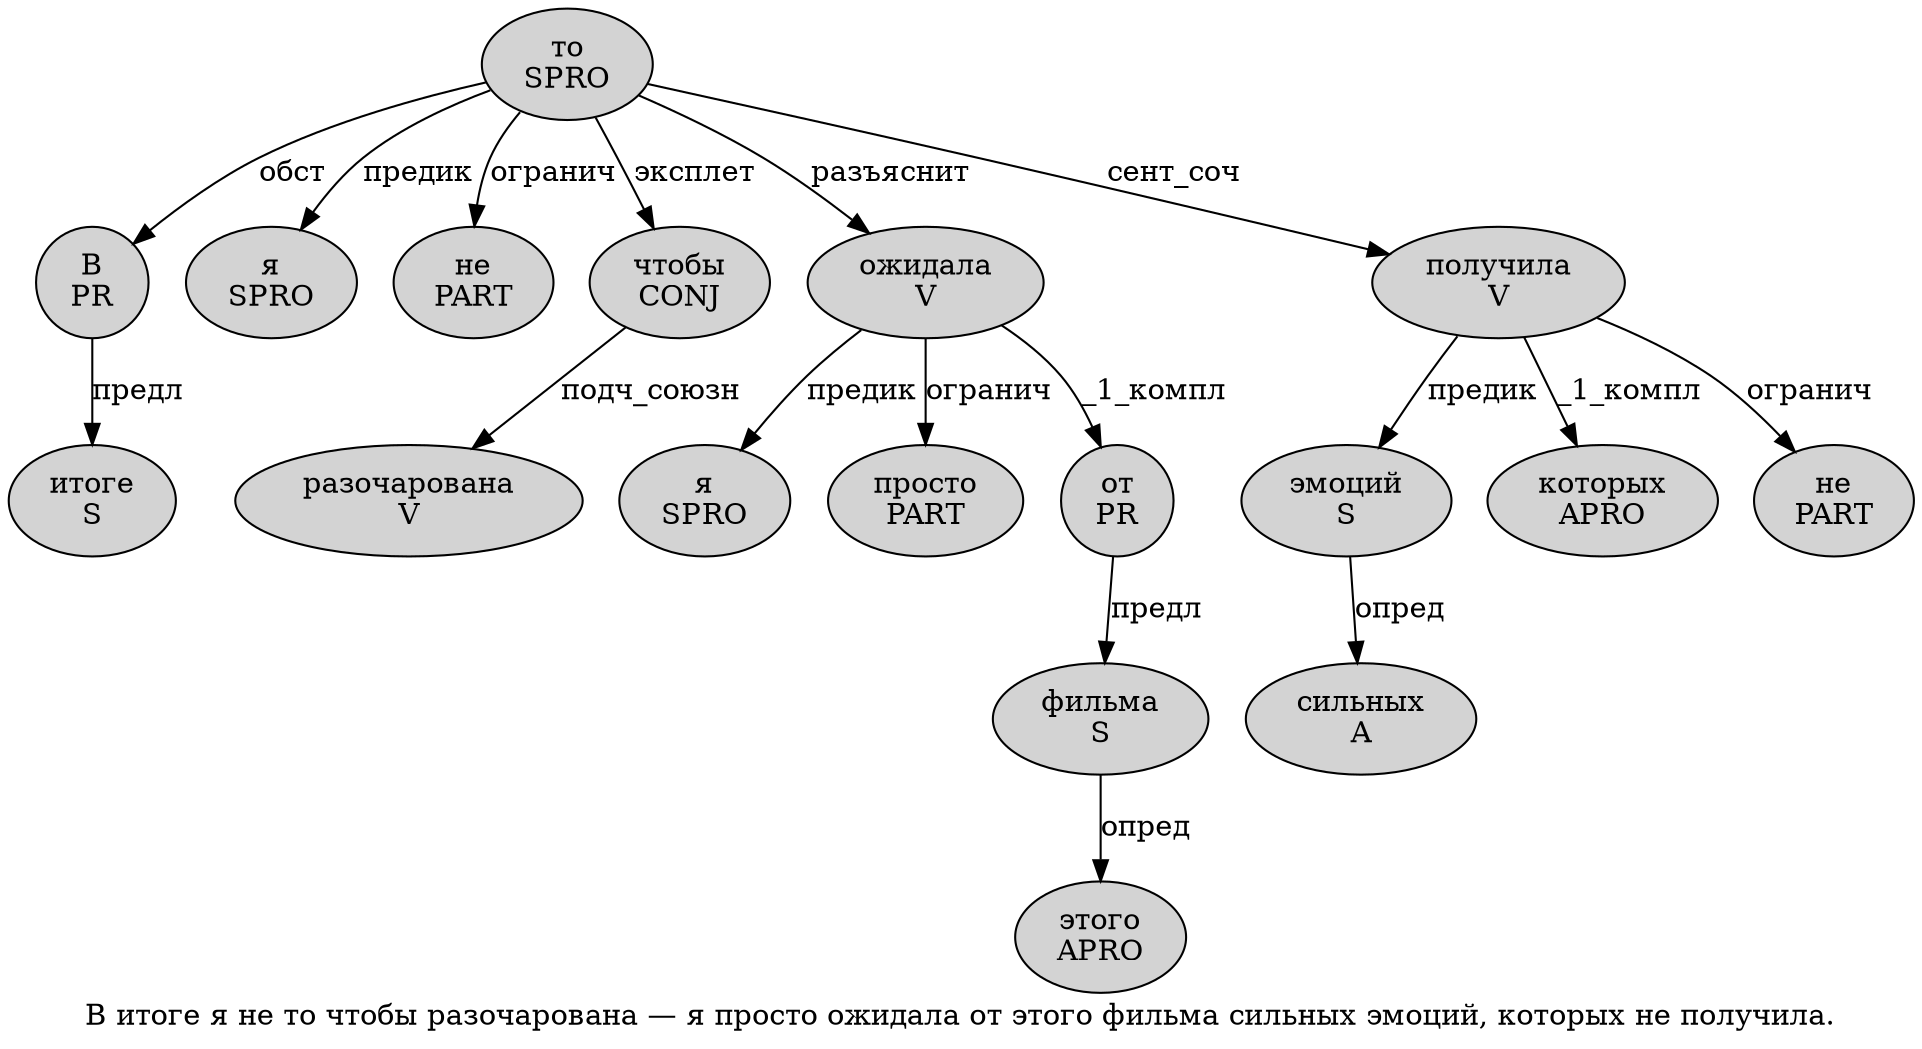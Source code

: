 digraph SENTENCE_1906 {
	graph [label="В итоге я не то чтобы разочарована — я просто ожидала от этого фильма сильных эмоций, которых не получила."]
	node [style=filled]
		0 [label="В
PR" color="" fillcolor=lightgray penwidth=1 shape=ellipse]
		1 [label="итоге
S" color="" fillcolor=lightgray penwidth=1 shape=ellipse]
		2 [label="я
SPRO" color="" fillcolor=lightgray penwidth=1 shape=ellipse]
		3 [label="не
PART" color="" fillcolor=lightgray penwidth=1 shape=ellipse]
		4 [label="то
SPRO" color="" fillcolor=lightgray penwidth=1 shape=ellipse]
		5 [label="чтобы
CONJ" color="" fillcolor=lightgray penwidth=1 shape=ellipse]
		6 [label="разочарована
V" color="" fillcolor=lightgray penwidth=1 shape=ellipse]
		8 [label="я
SPRO" color="" fillcolor=lightgray penwidth=1 shape=ellipse]
		9 [label="просто
PART" color="" fillcolor=lightgray penwidth=1 shape=ellipse]
		10 [label="ожидала
V" color="" fillcolor=lightgray penwidth=1 shape=ellipse]
		11 [label="от
PR" color="" fillcolor=lightgray penwidth=1 shape=ellipse]
		12 [label="этого
APRO" color="" fillcolor=lightgray penwidth=1 shape=ellipse]
		13 [label="фильма
S" color="" fillcolor=lightgray penwidth=1 shape=ellipse]
		14 [label="сильных
A" color="" fillcolor=lightgray penwidth=1 shape=ellipse]
		15 [label="эмоций
S" color="" fillcolor=lightgray penwidth=1 shape=ellipse]
		17 [label="которых
APRO" color="" fillcolor=lightgray penwidth=1 shape=ellipse]
		18 [label="не
PART" color="" fillcolor=lightgray penwidth=1 shape=ellipse]
		19 [label="получила
V" color="" fillcolor=lightgray penwidth=1 shape=ellipse]
			15 -> 14 [label="опред"]
			5 -> 6 [label="подч_союзн"]
			13 -> 12 [label="опред"]
			4 -> 0 [label="обст"]
			4 -> 2 [label="предик"]
			4 -> 3 [label="огранич"]
			4 -> 5 [label="эксплет"]
			4 -> 10 [label="разъяснит"]
			4 -> 19 [label="сент_соч"]
			0 -> 1 [label="предл"]
			11 -> 13 [label="предл"]
			10 -> 8 [label="предик"]
			10 -> 9 [label="огранич"]
			10 -> 11 [label="_1_компл"]
			19 -> 15 [label="предик"]
			19 -> 17 [label="_1_компл"]
			19 -> 18 [label="огранич"]
}